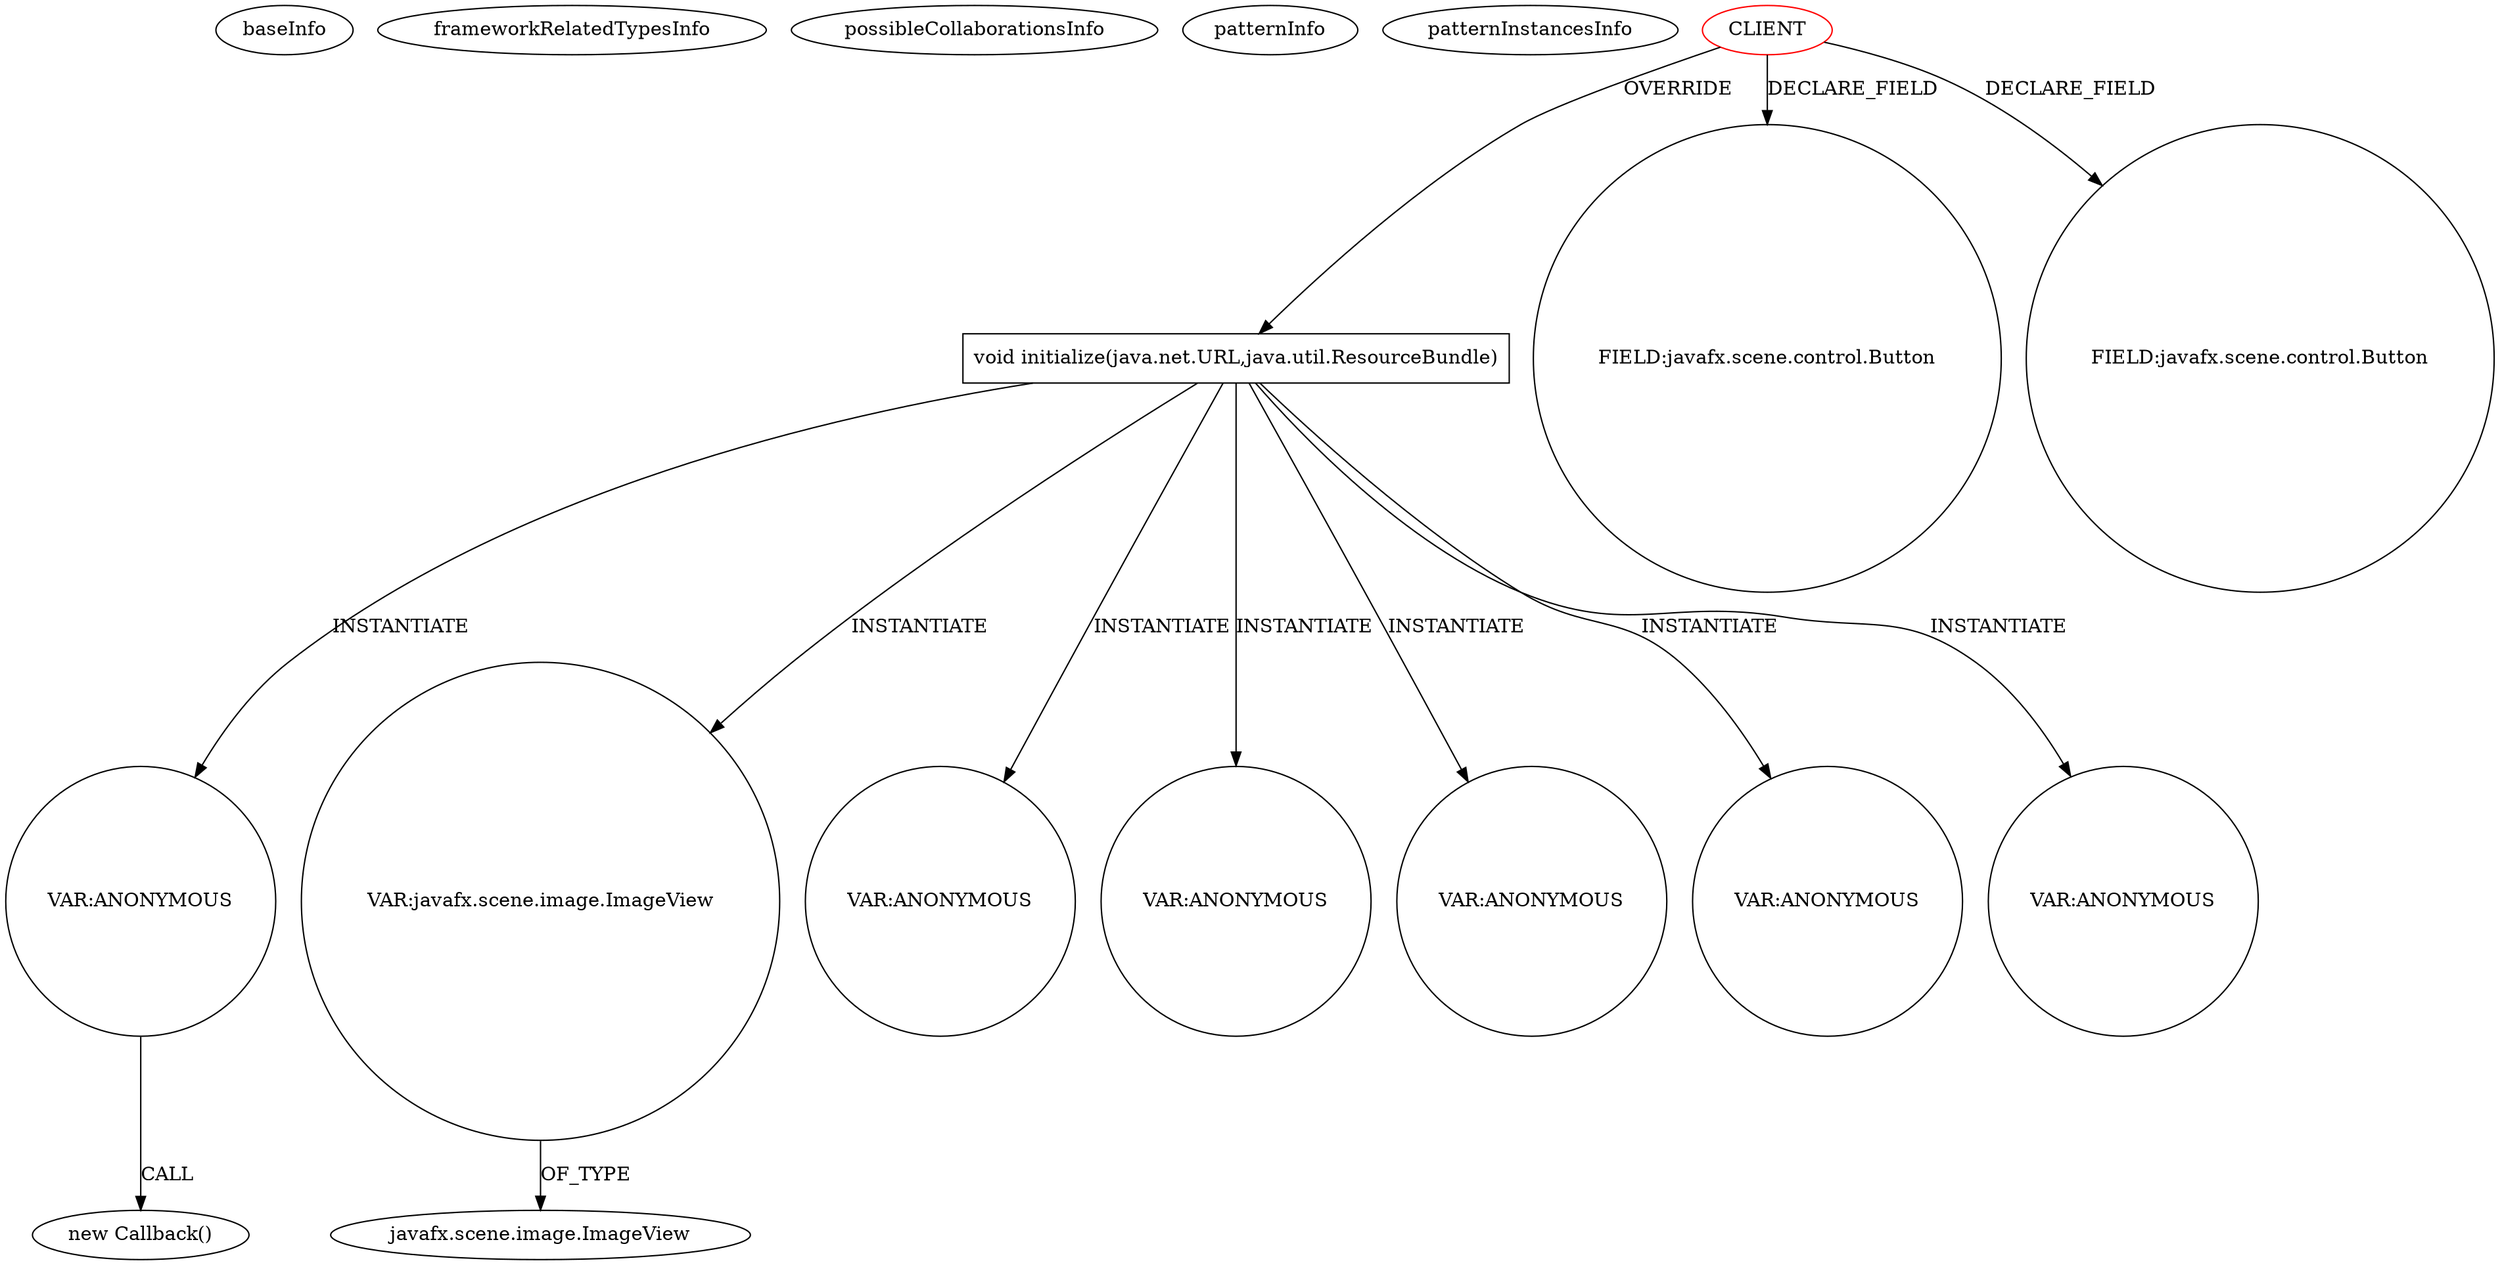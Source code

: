 digraph {
baseInfo[graphId=1510,category="pattern",isAnonymous=false,possibleRelation=false]
frameworkRelatedTypesInfo[]
possibleCollaborationsInfo[]
patternInfo[frequency=2.0,patternRootClient=0]
patternInstancesInfo[0="geyrix57-Proyecto_1_Bases~/geyrix57-Proyecto_1_Bases/Proyecto_1_Bases-master/src/Control/ControlLog.java~ControlLog~2710",1="hock323-eventManager~/hock323-eventManager/EventManager-master/src/eventManager/controller/pokerTournament/TournamentController.java~TournamentController~3009"]
294[label="new Callback()",vertexType="CONSTRUCTOR_CALL",isFrameworkType=false]
295[label="VAR:ANONYMOUS",vertexType="VARIABLE_EXPRESION",isFrameworkType=false,shape=circle]
40[label="void initialize(java.net.URL,java.util.ResourceBundle)",vertexType="OVERRIDING_METHOD_DECLARATION",isFrameworkType=false,shape=box]
0[label="CLIENT",vertexType="ROOT_CLIENT_CLASS_DECLARATION",isFrameworkType=false,color=red]
30[label="FIELD:javafx.scene.control.Button",vertexType="FIELD_DECLARATION",isFrameworkType=false,shape=circle]
20[label="FIELD:javafx.scene.control.Button",vertexType="FIELD_DECLARATION",isFrameworkType=false,shape=circle]
112[label="VAR:javafx.scene.image.ImageView",vertexType="VARIABLE_EXPRESION",isFrameworkType=false,shape=circle]
27[label="javafx.scene.image.ImageView",vertexType="FRAMEWORK_CLASS_TYPE",isFrameworkType=false]
54[label="VAR:ANONYMOUS",vertexType="VARIABLE_EXPRESION",isFrameworkType=false,shape=circle]
299[label="VAR:ANONYMOUS",vertexType="VARIABLE_EXPRESION",isFrameworkType=false,shape=circle]
172[label="VAR:ANONYMOUS",vertexType="VARIABLE_EXPRESION",isFrameworkType=false,shape=circle]
230[label="VAR:ANONYMOUS",vertexType="VARIABLE_EXPRESION",isFrameworkType=false,shape=circle]
100[label="VAR:ANONYMOUS",vertexType="VARIABLE_EXPRESION",isFrameworkType=false,shape=circle]
40->172[label="INSTANTIATE"]
0->20[label="DECLARE_FIELD"]
112->27[label="OF_TYPE"]
40->299[label="INSTANTIATE"]
40->100[label="INSTANTIATE"]
0->30[label="DECLARE_FIELD"]
40->295[label="INSTANTIATE"]
40->112[label="INSTANTIATE"]
40->230[label="INSTANTIATE"]
295->294[label="CALL"]
0->40[label="OVERRIDE"]
40->54[label="INSTANTIATE"]
}
